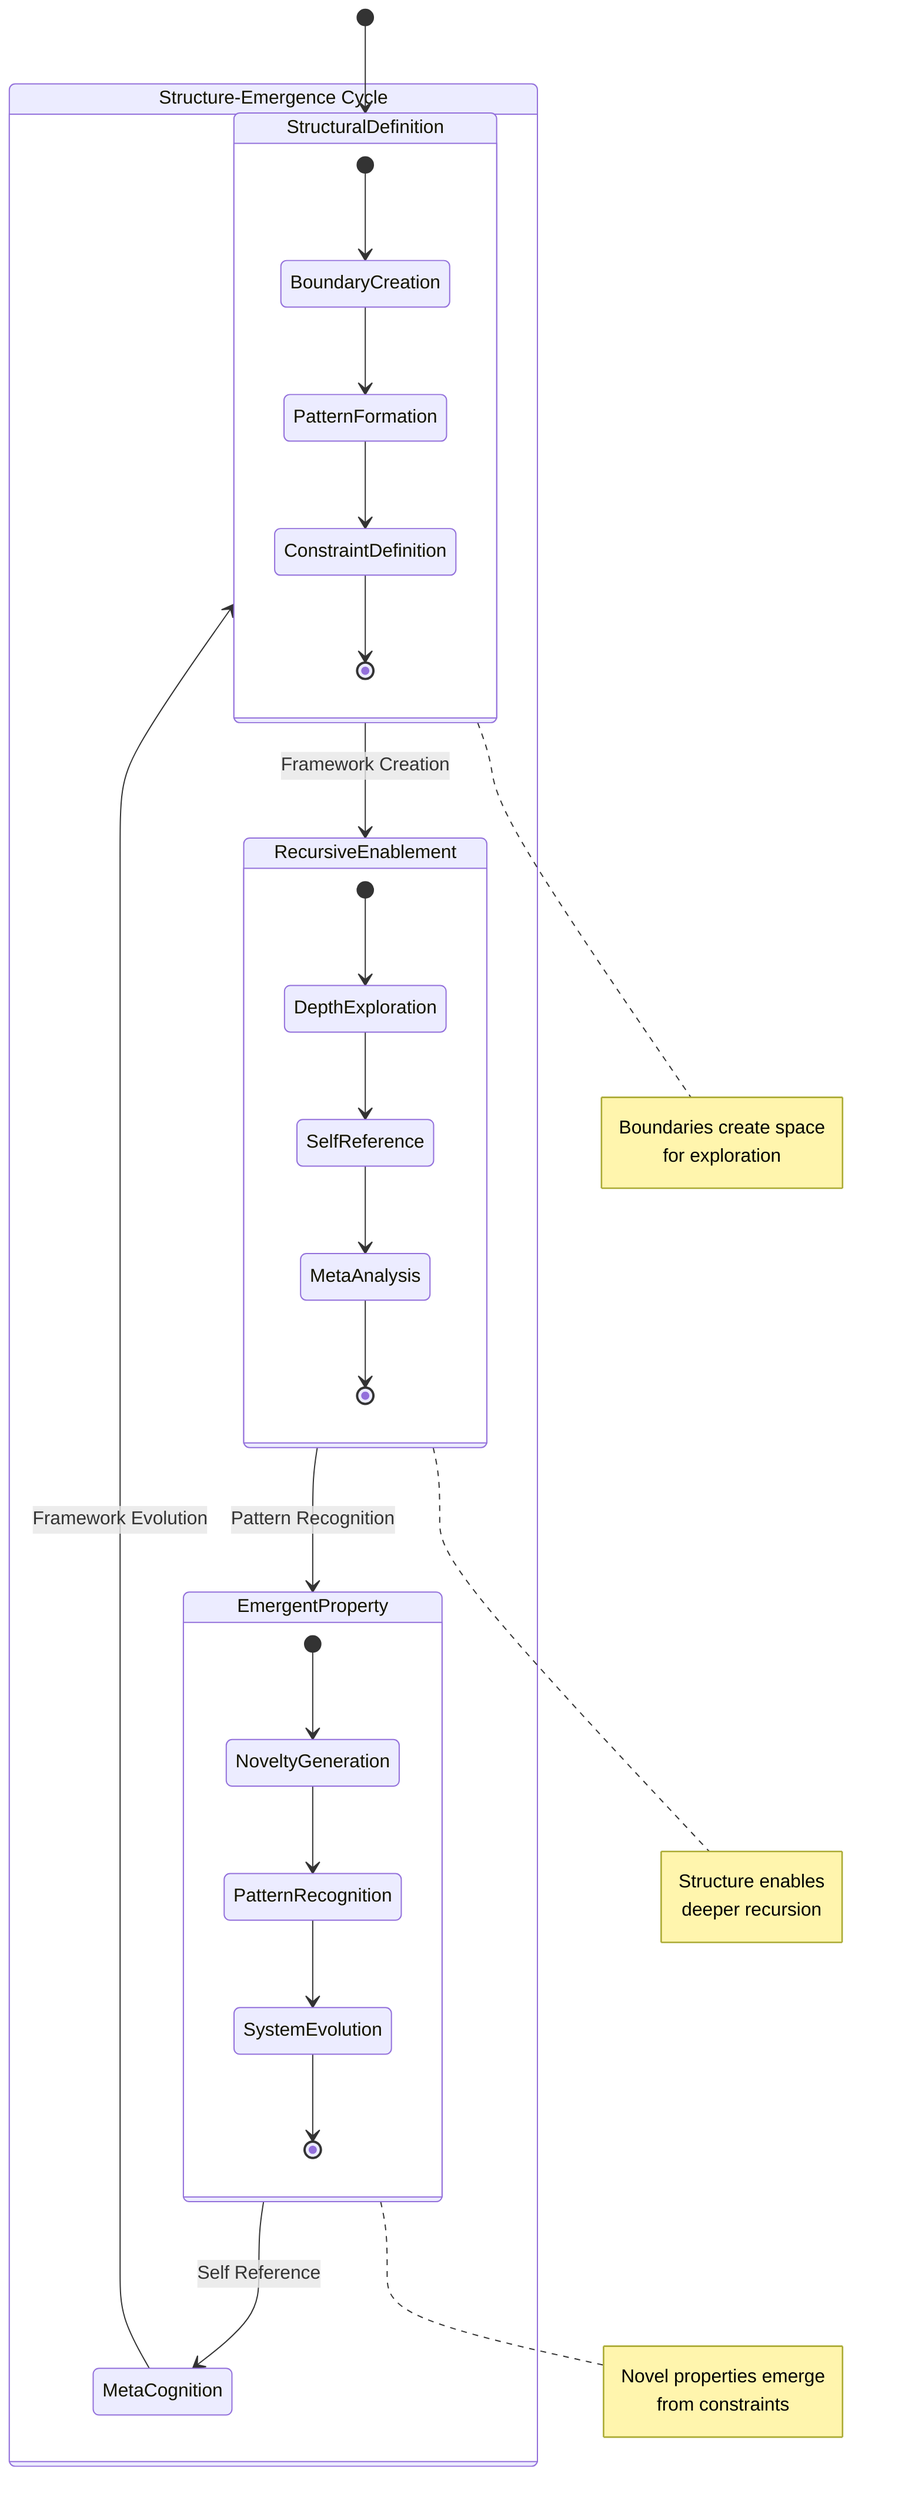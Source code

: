 stateDiagram-v2
    [*] --> StructuralDefinition

    state "Structure-Emergence Cycle" as SEC {
        StructuralDefinition --> RecursiveEnablement: Framework Creation
        RecursiveEnablement --> EmergentProperty: Pattern Recognition
        EmergentProperty --> MetaCognition: Self Reference
        MetaCognition --> StructuralDefinition: Framework Evolution
    }

    state StructuralDefinition {
        [*] --> BoundaryCreation
        BoundaryCreation --> PatternFormation
        PatternFormation --> ConstraintDefinition
        ConstraintDefinition --> [*]
    }

    state RecursiveEnablement {
        [*] --> DepthExploration
        DepthExploration --> SelfReference
        SelfReference --> MetaAnalysis
        MetaAnalysis --> [*]
    }

    state EmergentProperty {
        [*] --> NoveltyGeneration
        NoveltyGeneration --> PatternRecognition
        PatternRecognition --> SystemEvolution
        SystemEvolution --> [*]
    }

    note right of StructuralDefinition
        Boundaries create space
        for exploration
    end note

    note right of RecursiveEnablement
        Structure enables
        deeper recursion
    end note

    note right of EmergentProperty
        Novel properties emerge
        from constraints
    end note